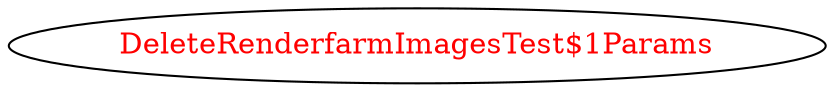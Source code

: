 digraph dependencyGraph {
 concentrate=true;
 ranksep="2.0";
 rankdir="LR"; 
 splines="ortho";
"DeleteRenderfarmImagesTest$1Params" [fontcolor="red"];
}